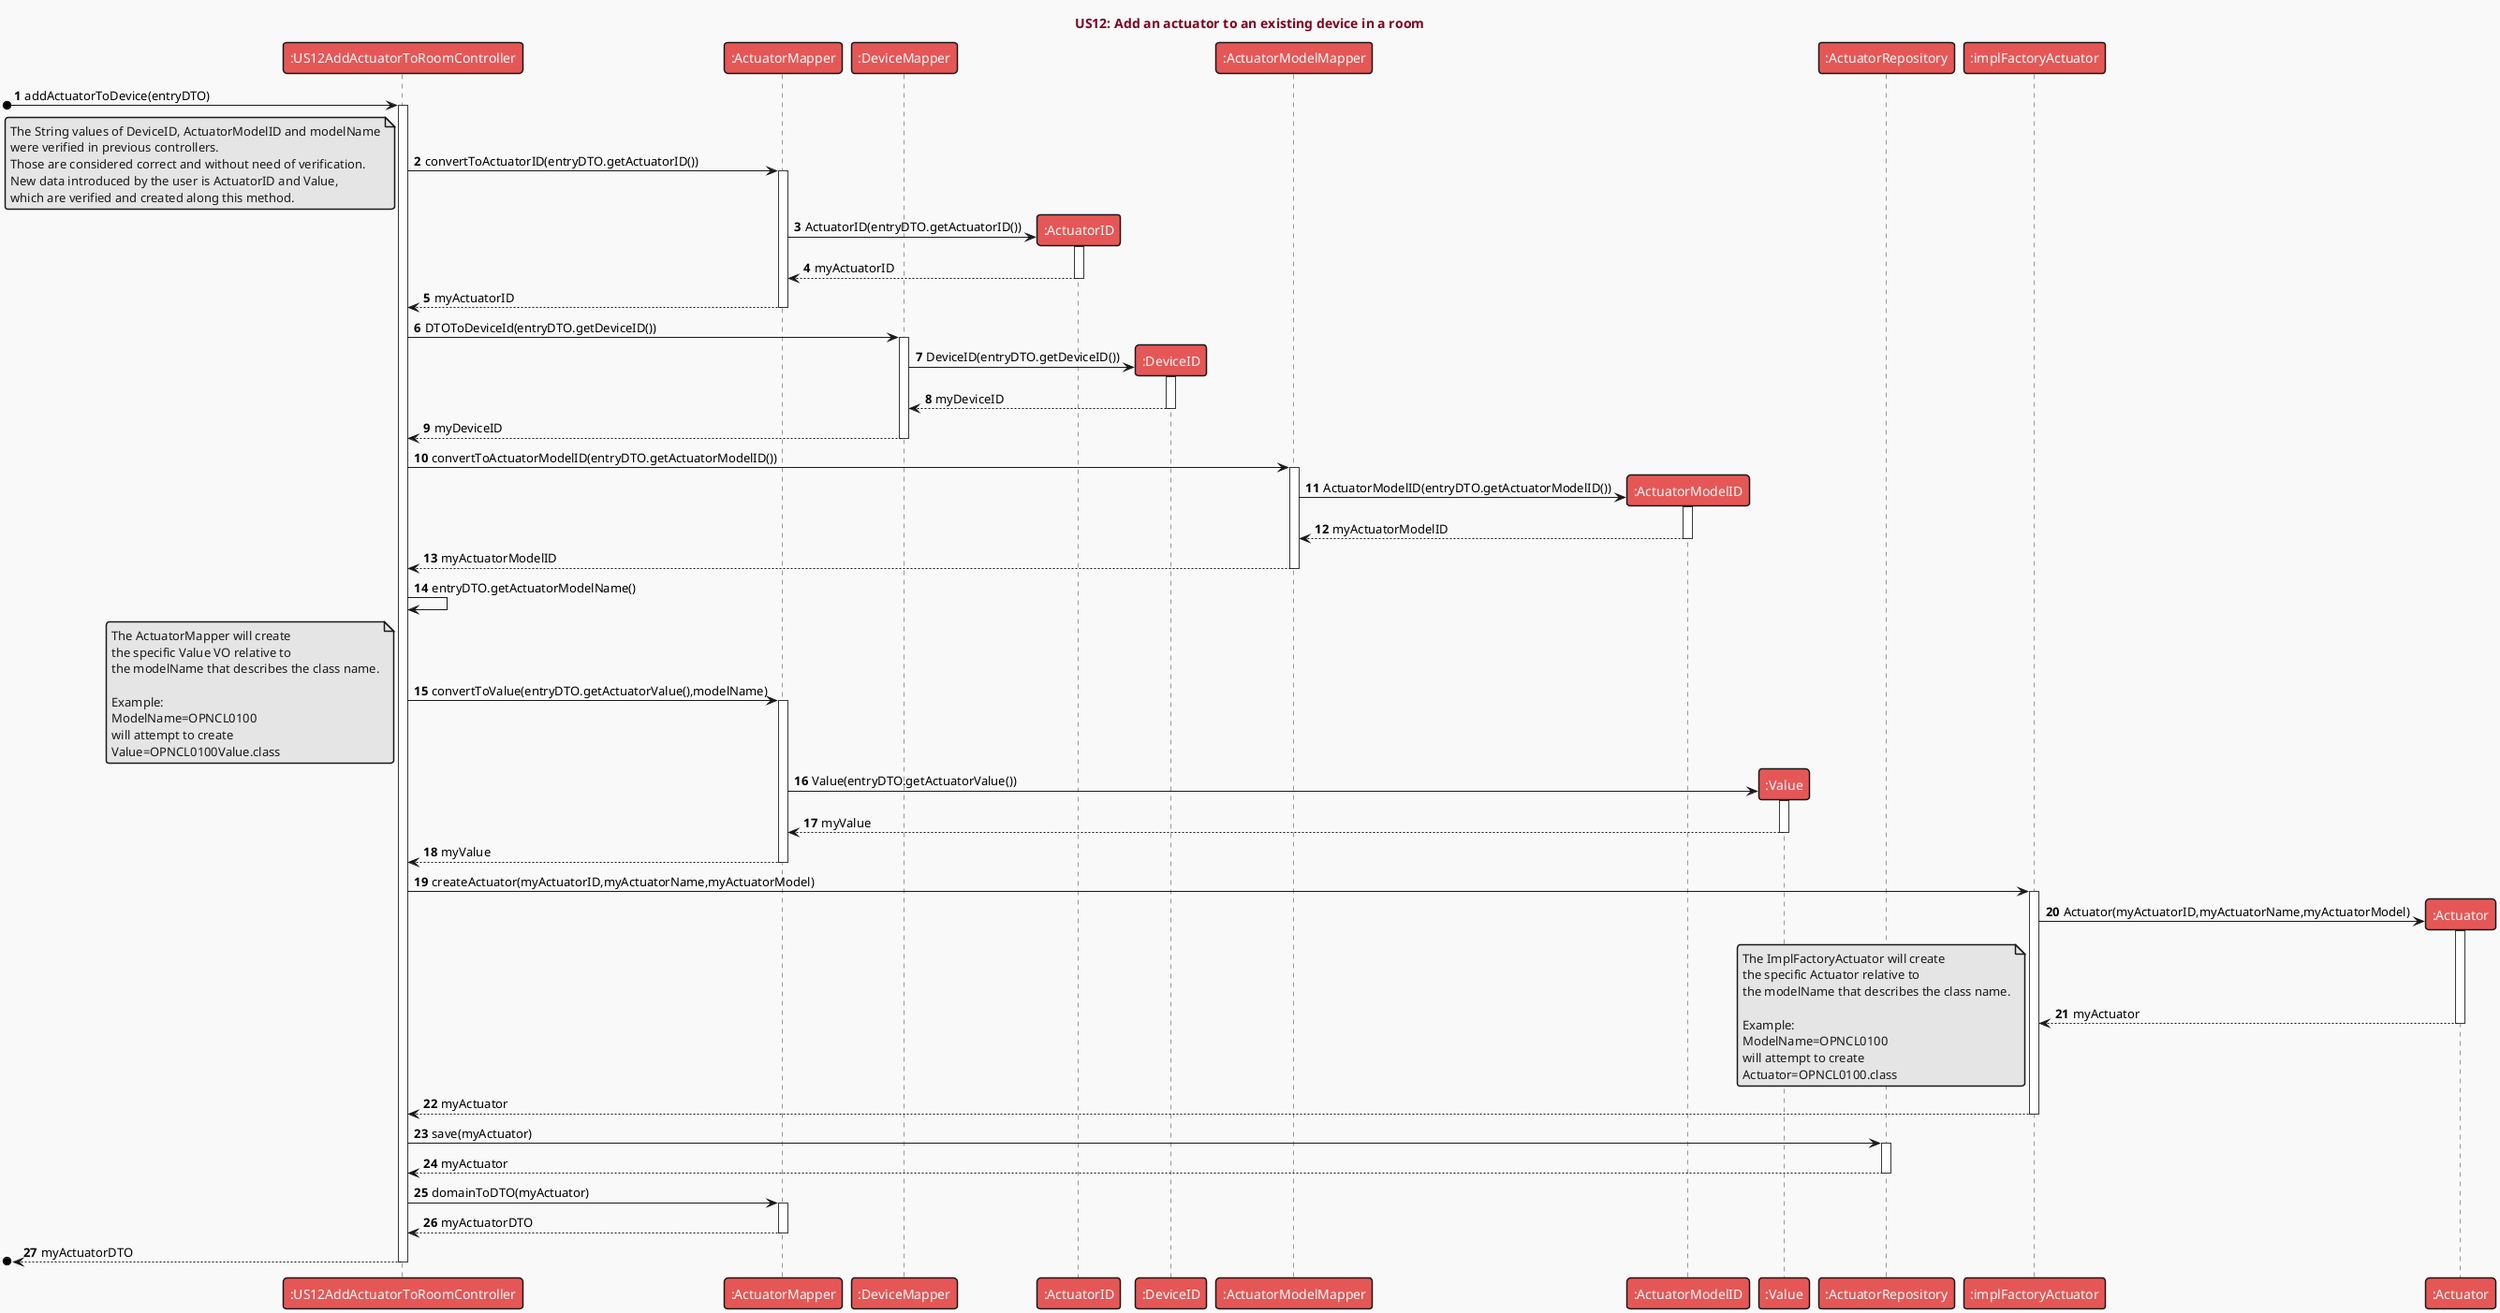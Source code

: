   @startuml
'https://plantuml.com/sequence-diagram

!theme mars
title <font color=#800020>US12: Add an actuator to an existing device in a room</font>

autonumber

participant ":US12AddActuatorToRoomController"
participant ":ActuatorMapper"
participant ":DeviceMapper"
participant ":ActuatorID"
participant ":DeviceID"
participant ":ActuatorModelMapper"
participant ":ActuatorModelID"
participant ":Value"
participant ":ActuatorRepository"
participant ":implFactoryActuator"
participant ":Actuator"


[o-> ":US12AddActuatorToRoomController" : addActuatorToDevice(entryDTO)
activate ":US12AddActuatorToRoomController"


":US12AddActuatorToRoomController" -> ":ActuatorMapper" ++ : convertToActuatorID(entryDTO.getActuatorID())

note left
The String values of DeviceID, ActuatorModelID and modelName
were verified in previous controllers.
Those are considered correct and without need of verification.
New data introduced by the user is ActuatorID and Value,
which are verified and created along this method.
end note

":ActuatorMapper" -> ":ActuatorID" ** : ActuatorID(entryDTO.getActuatorID())
activate ":ActuatorID"
":ActuatorMapper" <-- ":ActuatorID" : myActuatorID
deactivate ":ActuatorID"
":US12AddActuatorToRoomController" <-- ":ActuatorMapper" : myActuatorID
deactivate ":ActuatorMapper"

":US12AddActuatorToRoomController" -> ":DeviceMapper" ++ : DTOToDeviceId(entryDTO.getDeviceID())
":DeviceMapper" -> ":DeviceID" ** : DeviceID(entryDTO.getDeviceID())
activate ":DeviceID"
":DeviceMapper" <-- ":DeviceID" : myDeviceID
deactivate ":DeviceID"
":US12AddActuatorToRoomController" <-- ":DeviceMapper" : myDeviceID
deactivate ":DeviceMapper"

":US12AddActuatorToRoomController" -> ":ActuatorModelMapper" ++ : convertToActuatorModelID(entryDTO.getActuatorModelID())
":ActuatorModelMapper" -> ":ActuatorModelID" ** : ActuatorModelID(entryDTO.getActuatorModelID())
activate ":ActuatorModelID"
":ActuatorModelMapper" <-- ":ActuatorModelID" : myActuatorModelID
deactivate ":ActuatorModelID"
":US12AddActuatorToRoomController" <-- ":ActuatorModelMapper" : myActuatorModelID
deactivate ":ActuatorModelMapper"

":US12AddActuatorToRoomController" -> ":US12AddActuatorToRoomController"  : entryDTO.getActuatorModelName()

":US12AddActuatorToRoomController" -> ":ActuatorMapper" ++ : convertToValue(entryDTO.getActuatorValue(),modelName)

note left
The ActuatorMapper will create
the specific Value VO relative to
the modelName that describes the class name.

Example:
ModelName=OPNCL0100
will attempt to create
Value=OPNCL0100Value.class
end note

":ActuatorMapper" -> ":Value" ** : Value(entryDTO.getActuatorValue())
activate ":Value"



":ActuatorMapper" <-- ":Value" : myValue
deactivate ":Value"
":US12AddActuatorToRoomController" <-- ":ActuatorMapper" : myValue
deactivate ":ActuatorMapper"




":US12AddActuatorToRoomController" -> ":implFactoryActuator" ++ : createActuator(myActuatorID,myActuatorName,myActuatorModel)
":implFactoryActuator" -> ":Actuator" ** : Actuator(myActuatorID,myActuatorName,myActuatorModel)
activate ":Actuator"
":implFactoryActuator" <-- ":Actuator" : myActuator

note left
The ImplFactoryActuator will create
the specific Actuator relative to
the modelName that describes the class name.

Example:
ModelName=OPNCL0100
will attempt to create
Actuator=OPNCL0100.class
end note

deactivate ":Actuator"
":US12AddActuatorToRoomController" <-- ":implFactoryActuator" : myActuator
deactivate ":implFactoryActuator"

":US12AddActuatorToRoomController" -> ":ActuatorRepository" ++ : save(myActuator)
":US12AddActuatorToRoomController" <-- ":ActuatorRepository" : myActuator
deactivate ":ActuatorRepository"

":US12AddActuatorToRoomController" -> ":ActuatorMapper" ++ : domainToDTO(myActuator)
":US12AddActuatorToRoomController" <-- ":ActuatorMapper" : myActuatorDTO
deactivate ":ActuatorMapper"

[o<-- ":US12AddActuatorToRoomController" : myActuatorDTO
deactivate ":US12AddActuatorToRoomController"

@enduml